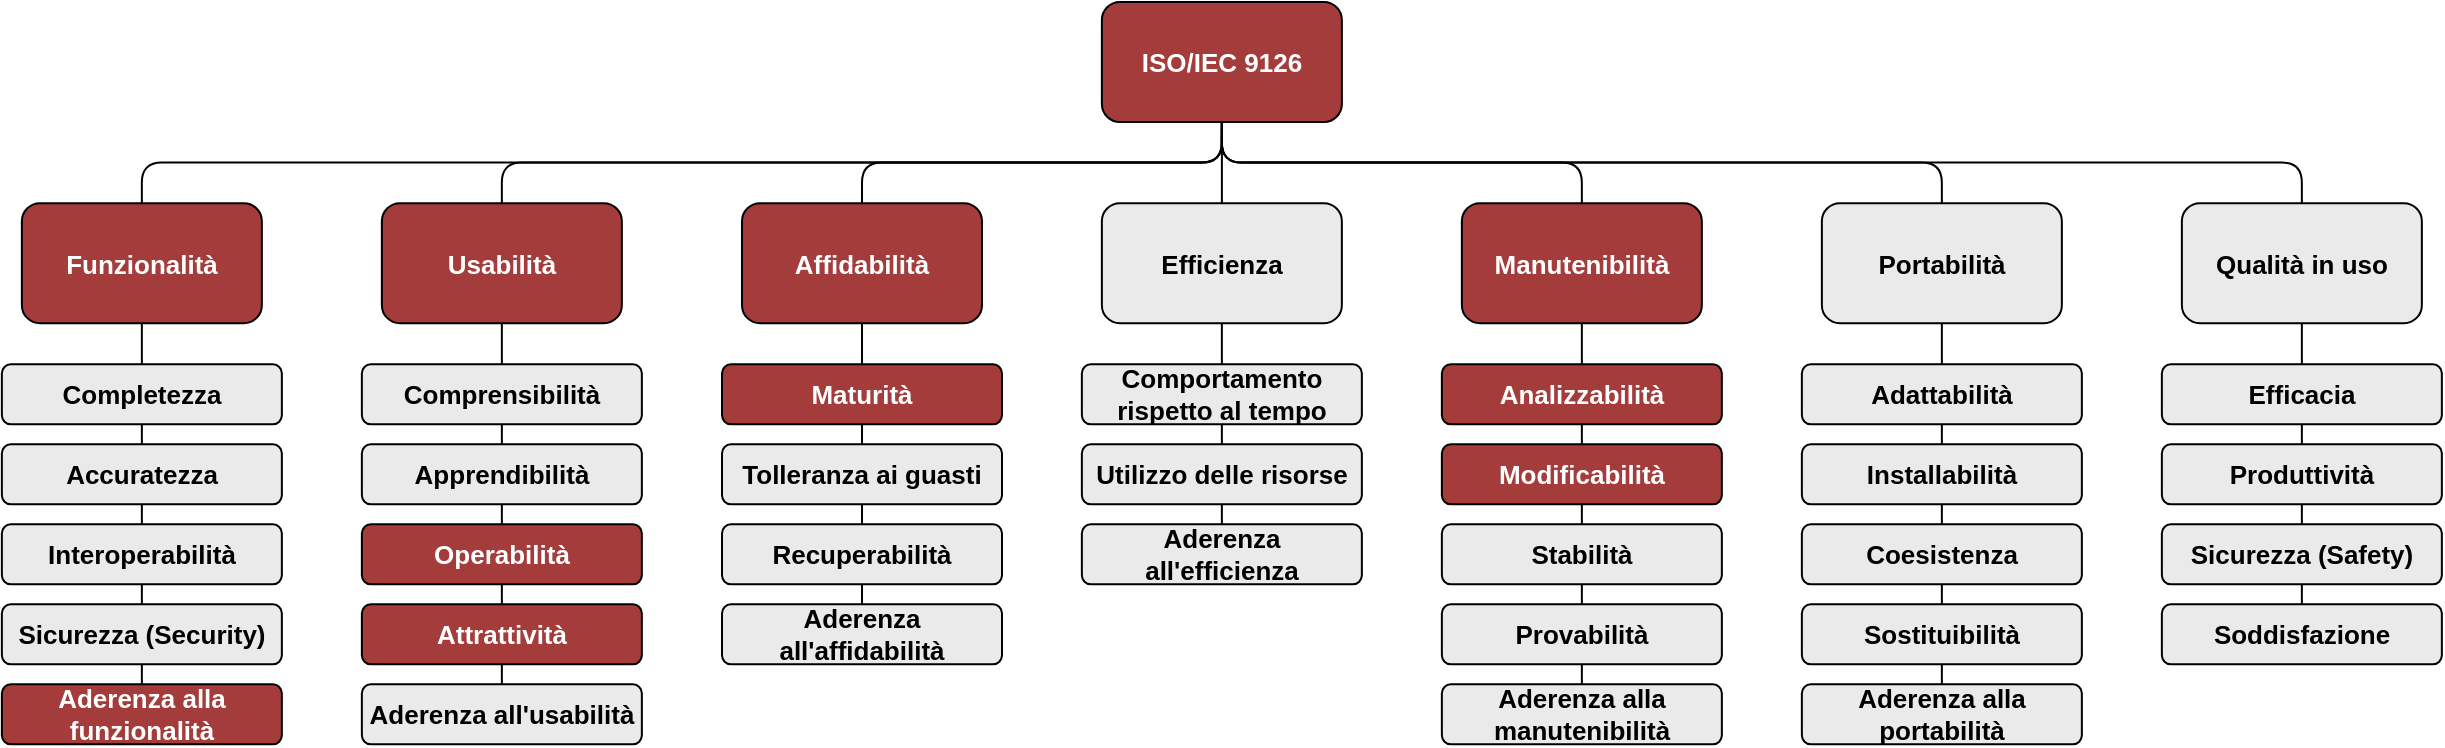 <mxfile version="12.4.2" type="device" pages="1"><diagram name="Page-1" id="2c0d36ab-eaac-3732-788b-9136903baeff"><mxGraphModel dx="1422" dy="822" grid="1" gridSize="10" guides="1" tooltips="1" connect="1" arrows="1" fold="1" page="1" pageScale="1.5" pageWidth="827" pageHeight="1169" background="#ffffff" math="0" shadow="0"><root><mxCell id="0"/><mxCell id="1" parent="0"/><mxCell id="hhl8ojSR6dQ6ZjFYVzEe-123" value="ISO/IEC 9126" style="rounded=1;whiteSpace=wrap;html=1;fontSize=13;fontStyle=1;fillColor=#A43C3B;fontColor=#FFFFFF;" parent="1" vertex="1"><mxGeometry x="559.94" y="100" width="120" height="60" as="geometry"/></mxCell><mxCell id="hhl8ojSR6dQ6ZjFYVzEe-124" value="Efficienza" style="rounded=1;whiteSpace=wrap;html=1;fontSize=13;fontStyle=1;fillColor=#EAEAEA;" parent="1" vertex="1"><mxGeometry x="559.93" y="200.59" width="120" height="60" as="geometry"/></mxCell><mxCell id="hhl8ojSR6dQ6ZjFYVzEe-125" value="Affidabilità" style="rounded=1;whiteSpace=wrap;html=1;fontSize=13;fontStyle=1;flipH=0;flipV=0;fillColor=#A43C3B;fontColor=#FFFFFF;" parent="1" vertex="1"><mxGeometry x="380" y="200.59" width="120" height="60" as="geometry"/></mxCell><mxCell id="hhl8ojSR6dQ6ZjFYVzEe-126" value="Funzionalità" style="rounded=1;whiteSpace=wrap;html=1;fontSize=13;fontStyle=1;fillColor=#A43C3B;fontColor=#FFFFFF;" parent="1" vertex="1"><mxGeometry x="19.93" y="200.59" width="120" height="60" as="geometry"/></mxCell><mxCell id="hhl8ojSR6dQ6ZjFYVzEe-127" value="Qualità in uso" style="rounded=1;whiteSpace=wrap;html=1;fontSize=13;fontStyle=1;fillColor=#EAEAEA;" parent="1" vertex="1"><mxGeometry x="1099.93" y="200.59" width="120" height="60" as="geometry"/></mxCell><mxCell id="hhl8ojSR6dQ6ZjFYVzEe-128" value="Manutenibilità" style="rounded=1;whiteSpace=wrap;html=1;fontSize=13;fontStyle=1;fillColor=#A43C3B;fontColor=#FFFFFF;" parent="1" vertex="1"><mxGeometry x="739.93" y="200.59" width="120" height="60" as="geometry"/></mxCell><mxCell id="hhl8ojSR6dQ6ZjFYVzEe-129" value="Usabilità" style="rounded=1;whiteSpace=wrap;html=1;fontSize=13;fontStyle=1;flipH=0;flipV=0;fillColor=#A43C3B;fontColor=#FFFFFF;" parent="1" vertex="1"><mxGeometry x="199.93" y="200.59" width="120" height="60" as="geometry"/></mxCell><mxCell id="hhl8ojSR6dQ6ZjFYVzEe-130" value="Portabilità" style="rounded=1;whiteSpace=wrap;html=1;fontSize=13;fontStyle=1;fillColor=#EAEAEA;" parent="1" vertex="1"><mxGeometry x="919.93" y="200.59" width="120" height="60" as="geometry"/></mxCell><mxCell id="gBE1NxPIavHXDLnoa4Aj-4" value="" style="endArrow=none;html=1;fontSize=13;entryX=0.5;entryY=1;entryDx=0;entryDy=0;exitX=0.5;exitY=0;exitDx=0;exitDy=0;rounded=1;edgeStyle=orthogonalEdgeStyle;" parent="1" source="hhl8ojSR6dQ6ZjFYVzEe-126" target="hhl8ojSR6dQ6ZjFYVzEe-123" edge="1"><mxGeometry width="50" height="50" relative="1" as="geometry"><mxPoint x="270" y="190" as="sourcePoint"/><mxPoint x="320" y="140" as="targetPoint"/></mxGeometry></mxCell><mxCell id="gBE1NxPIavHXDLnoa4Aj-5" value="" style="endArrow=none;html=1;fontSize=13;entryX=0.5;entryY=1;entryDx=0;entryDy=0;exitX=0.5;exitY=0;exitDx=0;exitDy=0;rounded=1;edgeStyle=orthogonalEdgeStyle;" parent="1" source="hhl8ojSR6dQ6ZjFYVzEe-129" target="hhl8ojSR6dQ6ZjFYVzEe-123" edge="1"><mxGeometry width="50" height="50" relative="1" as="geometry"><mxPoint x="760" y="180" as="sourcePoint"/><mxPoint x="810" y="130" as="targetPoint"/></mxGeometry></mxCell><mxCell id="gBE1NxPIavHXDLnoa4Aj-6" value="" style="endArrow=none;html=1;fontSize=13;entryX=0.5;entryY=1;entryDx=0;entryDy=0;exitX=0.5;exitY=0;exitDx=0;exitDy=0;rounded=1;edgeStyle=orthogonalEdgeStyle;" parent="1" source="hhl8ojSR6dQ6ZjFYVzEe-125" target="hhl8ojSR6dQ6ZjFYVzEe-123" edge="1"><mxGeometry width="50" height="50" relative="1" as="geometry"><mxPoint x="730" y="200" as="sourcePoint"/><mxPoint x="780" y="150" as="targetPoint"/></mxGeometry></mxCell><mxCell id="gBE1NxPIavHXDLnoa4Aj-7" value="" style="endArrow=none;html=1;fontSize=13;entryX=0.5;entryY=1;entryDx=0;entryDy=0;exitX=0.5;exitY=0;exitDx=0;exitDy=0;rounded=1;edgeStyle=orthogonalEdgeStyle;" parent="1" source="hhl8ojSR6dQ6ZjFYVzEe-124" target="hhl8ojSR6dQ6ZjFYVzEe-123" edge="1"><mxGeometry width="50" height="50" relative="1" as="geometry"><mxPoint x="10" y="540" as="sourcePoint"/><mxPoint x="640" y="170" as="targetPoint"/></mxGeometry></mxCell><mxCell id="gBE1NxPIavHXDLnoa4Aj-8" value="" style="endArrow=none;html=1;fontSize=13;entryX=0.5;entryY=1;entryDx=0;entryDy=0;exitX=0.5;exitY=0;exitDx=0;exitDy=0;rounded=1;edgeStyle=orthogonalEdgeStyle;" parent="1" source="hhl8ojSR6dQ6ZjFYVzEe-128" target="hhl8ojSR6dQ6ZjFYVzEe-123" edge="1"><mxGeometry width="50" height="50" relative="1" as="geometry"><mxPoint x="810" y="150" as="sourcePoint"/><mxPoint x="840" y="150" as="targetPoint"/></mxGeometry></mxCell><mxCell id="gBE1NxPIavHXDLnoa4Aj-9" value="" style="endArrow=none;html=1;fontSize=13;entryX=0.5;entryY=1;entryDx=0;entryDy=0;exitX=0.5;exitY=0;exitDx=0;exitDy=0;rounded=1;edgeStyle=orthogonalEdgeStyle;" parent="1" source="hhl8ojSR6dQ6ZjFYVzEe-130" target="hhl8ojSR6dQ6ZjFYVzEe-123" edge="1"><mxGeometry width="50" height="50" relative="1" as="geometry"><mxPoint x="860" y="200" as="sourcePoint"/><mxPoint x="910" y="150" as="targetPoint"/></mxGeometry></mxCell><mxCell id="gBE1NxPIavHXDLnoa4Aj-10" value="" style="endArrow=none;html=1;fontSize=13;entryX=0.5;entryY=0;entryDx=0;entryDy=0;exitX=0.5;exitY=1;exitDx=0;exitDy=0;rounded=1;edgeStyle=orthogonalEdgeStyle;" parent="1" source="hhl8ojSR6dQ6ZjFYVzEe-123" target="hhl8ojSR6dQ6ZjFYVzEe-127" edge="1"><mxGeometry width="50" height="50" relative="1" as="geometry"><mxPoint x="740" y="130" as="sourcePoint"/><mxPoint x="900" y="140" as="targetPoint"/></mxGeometry></mxCell><mxCell id="gBE1NxPIavHXDLnoa4Aj-11" value="" style="endArrow=none;html=1;fontSize=13;entryX=0.5;entryY=1;entryDx=0;entryDy=0;exitX=0.5;exitY=0;exitDx=0;exitDy=0;" parent="1" source="hhl8ojSR6dQ6ZjFYVzEe-136" target="hhl8ojSR6dQ6ZjFYVzEe-126" edge="1"><mxGeometry width="50" height="50" relative="1" as="geometry"><mxPoint x="100" y="630" as="sourcePoint"/><mxPoint x="150" y="580" as="targetPoint"/></mxGeometry></mxCell><mxCell id="gBE1NxPIavHXDLnoa4Aj-12" value="" style="endArrow=none;html=1;fontSize=13;entryX=0.5;entryY=1;entryDx=0;entryDy=0;exitX=0.5;exitY=0;exitDx=0;exitDy=0;" parent="1" source="hhl8ojSR6dQ6ZjFYVzEe-145" target="hhl8ojSR6dQ6ZjFYVzEe-129" edge="1"><mxGeometry width="50" height="50" relative="1" as="geometry"><mxPoint x="260" y="560" as="sourcePoint"/><mxPoint x="320" y="570" as="targetPoint"/></mxGeometry></mxCell><mxCell id="gBE1NxPIavHXDLnoa4Aj-13" value="" style="endArrow=none;html=1;fontSize=13;entryX=0.5;entryY=1;entryDx=0;entryDy=0;exitX=0.5;exitY=0;exitDx=0;exitDy=0;" parent="1" source="hhl8ojSR6dQ6ZjFYVzEe-140" target="hhl8ojSR6dQ6ZjFYVzEe-125" edge="1"><mxGeometry width="50" height="50" relative="1" as="geometry"><mxPoint x="269.93" y="451.18" as="sourcePoint"/><mxPoint x="269.93" y="270.59" as="targetPoint"/></mxGeometry></mxCell><mxCell id="gBE1NxPIavHXDLnoa4Aj-14" value="" style="endArrow=none;html=1;fontSize=13;entryX=0.5;entryY=1;entryDx=0;entryDy=0;exitX=0.5;exitY=0;exitDx=0;exitDy=0;" parent="1" source="hhl8ojSR6dQ6ZjFYVzEe-148" target="hhl8ojSR6dQ6ZjFYVzEe-124" edge="1"><mxGeometry width="50" height="50" relative="1" as="geometry"><mxPoint x="279.93" y="461.18" as="sourcePoint"/><mxPoint x="279.93" y="280.59" as="targetPoint"/></mxGeometry></mxCell><mxCell id="gBE1NxPIavHXDLnoa4Aj-15" value="" style="endArrow=none;html=1;fontSize=13;entryX=0.5;entryY=1;entryDx=0;entryDy=0;exitX=0.5;exitY=0;exitDx=0;exitDy=0;" parent="1" source="hhl8ojSR6dQ6ZjFYVzEe-153" target="hhl8ojSR6dQ6ZjFYVzEe-128" edge="1"><mxGeometry width="50" height="50" relative="1" as="geometry"><mxPoint x="629.93" y="371.18" as="sourcePoint"/><mxPoint x="629.93" y="270.59" as="targetPoint"/></mxGeometry></mxCell><mxCell id="gBE1NxPIavHXDLnoa4Aj-16" value="" style="endArrow=none;html=1;fontSize=13;entryX=0.5;entryY=1;entryDx=0;entryDy=0;exitX=0.5;exitY=0;exitDx=0;exitDy=0;" parent="1" source="hhl8ojSR6dQ6ZjFYVzEe-159" target="hhl8ojSR6dQ6ZjFYVzEe-130" edge="1"><mxGeometry width="50" height="50" relative="1" as="geometry"><mxPoint x="639.93" y="381.18" as="sourcePoint"/><mxPoint x="639.93" y="280.59" as="targetPoint"/></mxGeometry></mxCell><mxCell id="gBE1NxPIavHXDLnoa4Aj-17" value="" style="endArrow=none;html=1;fontSize=13;entryX=0.5;entryY=1;entryDx=0;entryDy=0;exitX=0.5;exitY=0;exitDx=0;exitDy=0;" parent="1" source="hhl8ojSR6dQ6ZjFYVzEe-163" target="hhl8ojSR6dQ6ZjFYVzEe-127" edge="1"><mxGeometry width="50" height="50" relative="1" as="geometry"><mxPoint x="649.93" y="391.18" as="sourcePoint"/><mxPoint x="649.93" y="290.59" as="targetPoint"/></mxGeometry></mxCell><mxCell id="hhl8ojSR6dQ6ZjFYVzEe-137" value="Maturità" style="rounded=1;whiteSpace=wrap;html=1;fontSize=13;fontStyle=1;flipH=0;flipV=0;fillColor=#A43C3B;fontColor=#FFFFFF;" parent="1" vertex="1"><mxGeometry x="370.0" y="281.18" width="140" height="30" as="geometry"/></mxCell><mxCell id="hhl8ojSR6dQ6ZjFYVzEe-138" value="Tolleranza ai guasti" style="rounded=1;whiteSpace=wrap;html=1;fontSize=13;fontStyle=1;flipH=0;flipV=0;fillColor=#EAEAEA;" parent="1" vertex="1"><mxGeometry x="370.0" y="321.18" width="140" height="30" as="geometry"/></mxCell><mxCell id="hhl8ojSR6dQ6ZjFYVzEe-139" value="Recuperabilità" style="rounded=1;whiteSpace=wrap;html=1;fontSize=13;fontStyle=1;flipH=0;flipV=0;fillColor=#EAEAEA;" parent="1" vertex="1"><mxGeometry x="370.0" y="361.18" width="140" height="30" as="geometry"/></mxCell><mxCell id="hhl8ojSR6dQ6ZjFYVzEe-140" value="Aderenza all'affidabilità" style="rounded=1;whiteSpace=wrap;html=1;fontSize=13;fontStyle=1;flipH=0;flipV=0;fillColor=#EAEAEA;" parent="1" vertex="1"><mxGeometry x="370" y="401.18" width="140" height="30" as="geometry"/></mxCell><mxCell id="hhl8ojSR6dQ6ZjFYVzEe-141" value="Comprensibilità" style="rounded=1;whiteSpace=wrap;html=1;fontSize=13;fontStyle=1;flipH=0;flipV=0;fillColor=#EAEAEA;" parent="1" vertex="1"><mxGeometry x="189.93" y="281.18" width="140" height="30" as="geometry"/></mxCell><mxCell id="hhl8ojSR6dQ6ZjFYVzEe-142" value="Apprendibilità" style="rounded=1;whiteSpace=wrap;html=1;fontSize=13;fontStyle=1;flipH=0;flipV=0;fillColor=#EAEAEA;" parent="1" vertex="1"><mxGeometry x="189.93" y="321.18" width="140" height="30" as="geometry"/></mxCell><mxCell id="hhl8ojSR6dQ6ZjFYVzEe-143" value="Operabilità" style="rounded=1;whiteSpace=wrap;html=1;fontSize=13;fontStyle=1;flipH=0;flipV=0;fillColor=#A43C3B;fontColor=#FFFFFF;" parent="1" vertex="1"><mxGeometry x="189.93" y="361.18" width="140" height="30" as="geometry"/></mxCell><mxCell id="hhl8ojSR6dQ6ZjFYVzEe-144" value="Attrattività" style="rounded=1;whiteSpace=wrap;html=1;fontSize=13;fontStyle=1;flipH=0;flipV=0;fillColor=#A43C3B;fontColor=#FFFFFF;" parent="1" vertex="1"><mxGeometry x="189.93" y="401.18" width="140" height="30" as="geometry"/></mxCell><mxCell id="hhl8ojSR6dQ6ZjFYVzEe-145" value="Aderenza all'usabilità" style="rounded=1;whiteSpace=wrap;html=1;fontSize=13;fontStyle=1;flipH=0;flipV=0;fillColor=#EAEAEA;" parent="1" vertex="1"><mxGeometry x="189.93" y="441.18" width="140" height="30" as="geometry"/></mxCell><mxCell id="hhl8ojSR6dQ6ZjFYVzEe-146" value="Comportamento rispetto al tempo" style="rounded=1;whiteSpace=wrap;html=1;fontSize=13;fontStyle=1;fillColor=#EAEAEA;" parent="1" vertex="1"><mxGeometry x="549.93" y="281.18" width="140" height="30" as="geometry"/></mxCell><mxCell id="hhl8ojSR6dQ6ZjFYVzEe-147" value="Utilizzo delle risorse" style="rounded=1;whiteSpace=wrap;html=1;fontSize=13;fontStyle=1;fillColor=#EAEAEA;" parent="1" vertex="1"><mxGeometry x="549.93" y="321.18" width="140" height="30" as="geometry"/></mxCell><mxCell id="hhl8ojSR6dQ6ZjFYVzEe-148" value="Aderenza all'efficienza" style="rounded=1;whiteSpace=wrap;html=1;fontSize=13;fontStyle=1;fillColor=#EAEAEA;" parent="1" vertex="1"><mxGeometry x="549.93" y="361.18" width="140" height="30" as="geometry"/></mxCell><mxCell id="hhl8ojSR6dQ6ZjFYVzEe-149" value="Analizzabilità" style="rounded=1;whiteSpace=wrap;html=1;fontSize=13;fontStyle=1;fillColor=#A43C3B;fontColor=#FFFFFF;" parent="1" vertex="1"><mxGeometry x="729.93" y="281.18" width="140" height="30" as="geometry"/></mxCell><mxCell id="hhl8ojSR6dQ6ZjFYVzEe-150" value="Modificabilità" style="rounded=1;whiteSpace=wrap;html=1;fontSize=13;fontStyle=1;fillColor=#A43C3B;fontColor=#FFFFFF;" parent="1" vertex="1"><mxGeometry x="729.93" y="321.18" width="140" height="30" as="geometry"/></mxCell><mxCell id="hhl8ojSR6dQ6ZjFYVzEe-151" value="Stabilità" style="rounded=1;whiteSpace=wrap;html=1;fontSize=13;fontStyle=1;fillColor=#EAEAEA;" parent="1" vertex="1"><mxGeometry x="729.93" y="361.18" width="140" height="30" as="geometry"/></mxCell><mxCell id="hhl8ojSR6dQ6ZjFYVzEe-152" value="Provabilità" style="rounded=1;whiteSpace=wrap;html=1;fontSize=13;fontStyle=1;fillColor=#EAEAEA;" parent="1" vertex="1"><mxGeometry x="729.93" y="401.18" width="140" height="30" as="geometry"/></mxCell><mxCell id="hhl8ojSR6dQ6ZjFYVzEe-153" value="Aderenza alla manutenibilità" style="rounded=1;whiteSpace=wrap;html=1;fontSize=13;fontStyle=1;fillColor=#EAEAEA;" parent="1" vertex="1"><mxGeometry x="729.93" y="441.18" width="140" height="30" as="geometry"/></mxCell><mxCell id="hhl8ojSR6dQ6ZjFYVzEe-155" value="Adattabilità" style="rounded=1;whiteSpace=wrap;html=1;fontSize=13;fontStyle=1;fillColor=#EAEAEA;" parent="1" vertex="1"><mxGeometry x="909.93" y="281.18" width="140" height="30" as="geometry"/></mxCell><mxCell id="hhl8ojSR6dQ6ZjFYVzEe-156" value="Installabilità" style="rounded=1;whiteSpace=wrap;html=1;fontSize=13;fontStyle=1;fillColor=#EAEAEA;" parent="1" vertex="1"><mxGeometry x="909.93" y="321.18" width="140" height="30" as="geometry"/></mxCell><mxCell id="hhl8ojSR6dQ6ZjFYVzEe-157" value="Coesistenza" style="rounded=1;whiteSpace=wrap;html=1;fontSize=13;fontStyle=1;fillColor=#EAEAEA;" parent="1" vertex="1"><mxGeometry x="909.93" y="361.18" width="140" height="30" as="geometry"/></mxCell><mxCell id="hhl8ojSR6dQ6ZjFYVzEe-158" value="Sostituibilità" style="rounded=1;whiteSpace=wrap;html=1;fontSize=13;fontStyle=1;fillColor=#EAEAEA;" parent="1" vertex="1"><mxGeometry x="909.93" y="401.18" width="140" height="30" as="geometry"/></mxCell><mxCell id="hhl8ojSR6dQ6ZjFYVzEe-159" value="Aderenza alla portabilità" style="rounded=1;whiteSpace=wrap;html=1;fontSize=13;fontStyle=1;fillColor=#EAEAEA;" parent="1" vertex="1"><mxGeometry x="909.93" y="441.18" width="140" height="30" as="geometry"/></mxCell><mxCell id="hhl8ojSR6dQ6ZjFYVzEe-160" value="Efficacia" style="rounded=1;whiteSpace=wrap;html=1;fontSize=13;fontStyle=1;fillColor=#EAEAEA;" parent="1" vertex="1"><mxGeometry x="1089.93" y="281.18" width="140" height="30" as="geometry"/></mxCell><mxCell id="hhl8ojSR6dQ6ZjFYVzEe-161" value="Produttività" style="rounded=1;whiteSpace=wrap;html=1;fontSize=13;fontStyle=1;fillColor=#EAEAEA;" parent="1" vertex="1"><mxGeometry x="1089.93" y="321.18" width="140" height="30" as="geometry"/></mxCell><mxCell id="hhl8ojSR6dQ6ZjFYVzEe-162" value="Sicurezza (Safety)" style="rounded=1;whiteSpace=wrap;html=1;fontSize=13;fontStyle=1;fillColor=#EAEAEA;" parent="1" vertex="1"><mxGeometry x="1089.93" y="361.18" width="140" height="30" as="geometry"/></mxCell><mxCell id="hhl8ojSR6dQ6ZjFYVzEe-163" value="Soddisfazione" style="rounded=1;whiteSpace=wrap;html=1;fontSize=13;fontStyle=1;fillColor=#EAEAEA;" parent="1" vertex="1"><mxGeometry x="1089.93" y="401.18" width="140" height="30" as="geometry"/></mxCell><mxCell id="hhl8ojSR6dQ6ZjFYVzEe-131" value="Completezza" style="rounded=1;whiteSpace=wrap;html=1;fontSize=13;fontStyle=1;fillColor=#EAEAEA;" parent="1" vertex="1"><mxGeometry x="9.93" y="281.18" width="140" height="30" as="geometry"/></mxCell><mxCell id="hhl8ojSR6dQ6ZjFYVzEe-133" value="Accuratezza" style="rounded=1;whiteSpace=wrap;html=1;fontSize=13;fontStyle=1;fillColor=#EAEAEA;" parent="1" vertex="1"><mxGeometry x="9.93" y="321.18" width="140" height="30" as="geometry"/></mxCell><mxCell id="hhl8ojSR6dQ6ZjFYVzEe-134" value="Interoperabilità" style="rounded=1;whiteSpace=wrap;html=1;fontSize=13;fontStyle=1;fillColor=#EAEAEA;" parent="1" vertex="1"><mxGeometry x="9.93" y="361.18" width="140" height="30" as="geometry"/></mxCell><mxCell id="hhl8ojSR6dQ6ZjFYVzEe-135" value="Sicurezza (Security)" style="rounded=1;whiteSpace=wrap;html=1;fontSize=13;fontStyle=1;fillColor=#EAEAEA;" parent="1" vertex="1"><mxGeometry x="9.93" y="401.18" width="140" height="30" as="geometry"/></mxCell><mxCell id="hhl8ojSR6dQ6ZjFYVzEe-136" value="Aderenza alla funzionalità" style="rounded=1;whiteSpace=wrap;html=1;fontSize=13;fontStyle=1;fillColor=#A43C3B;fontColor=#FFFFFF;" parent="1" vertex="1"><mxGeometry x="9.93" y="441.18" width="140" height="30" as="geometry"/></mxCell></root></mxGraphModel></diagram></mxfile>